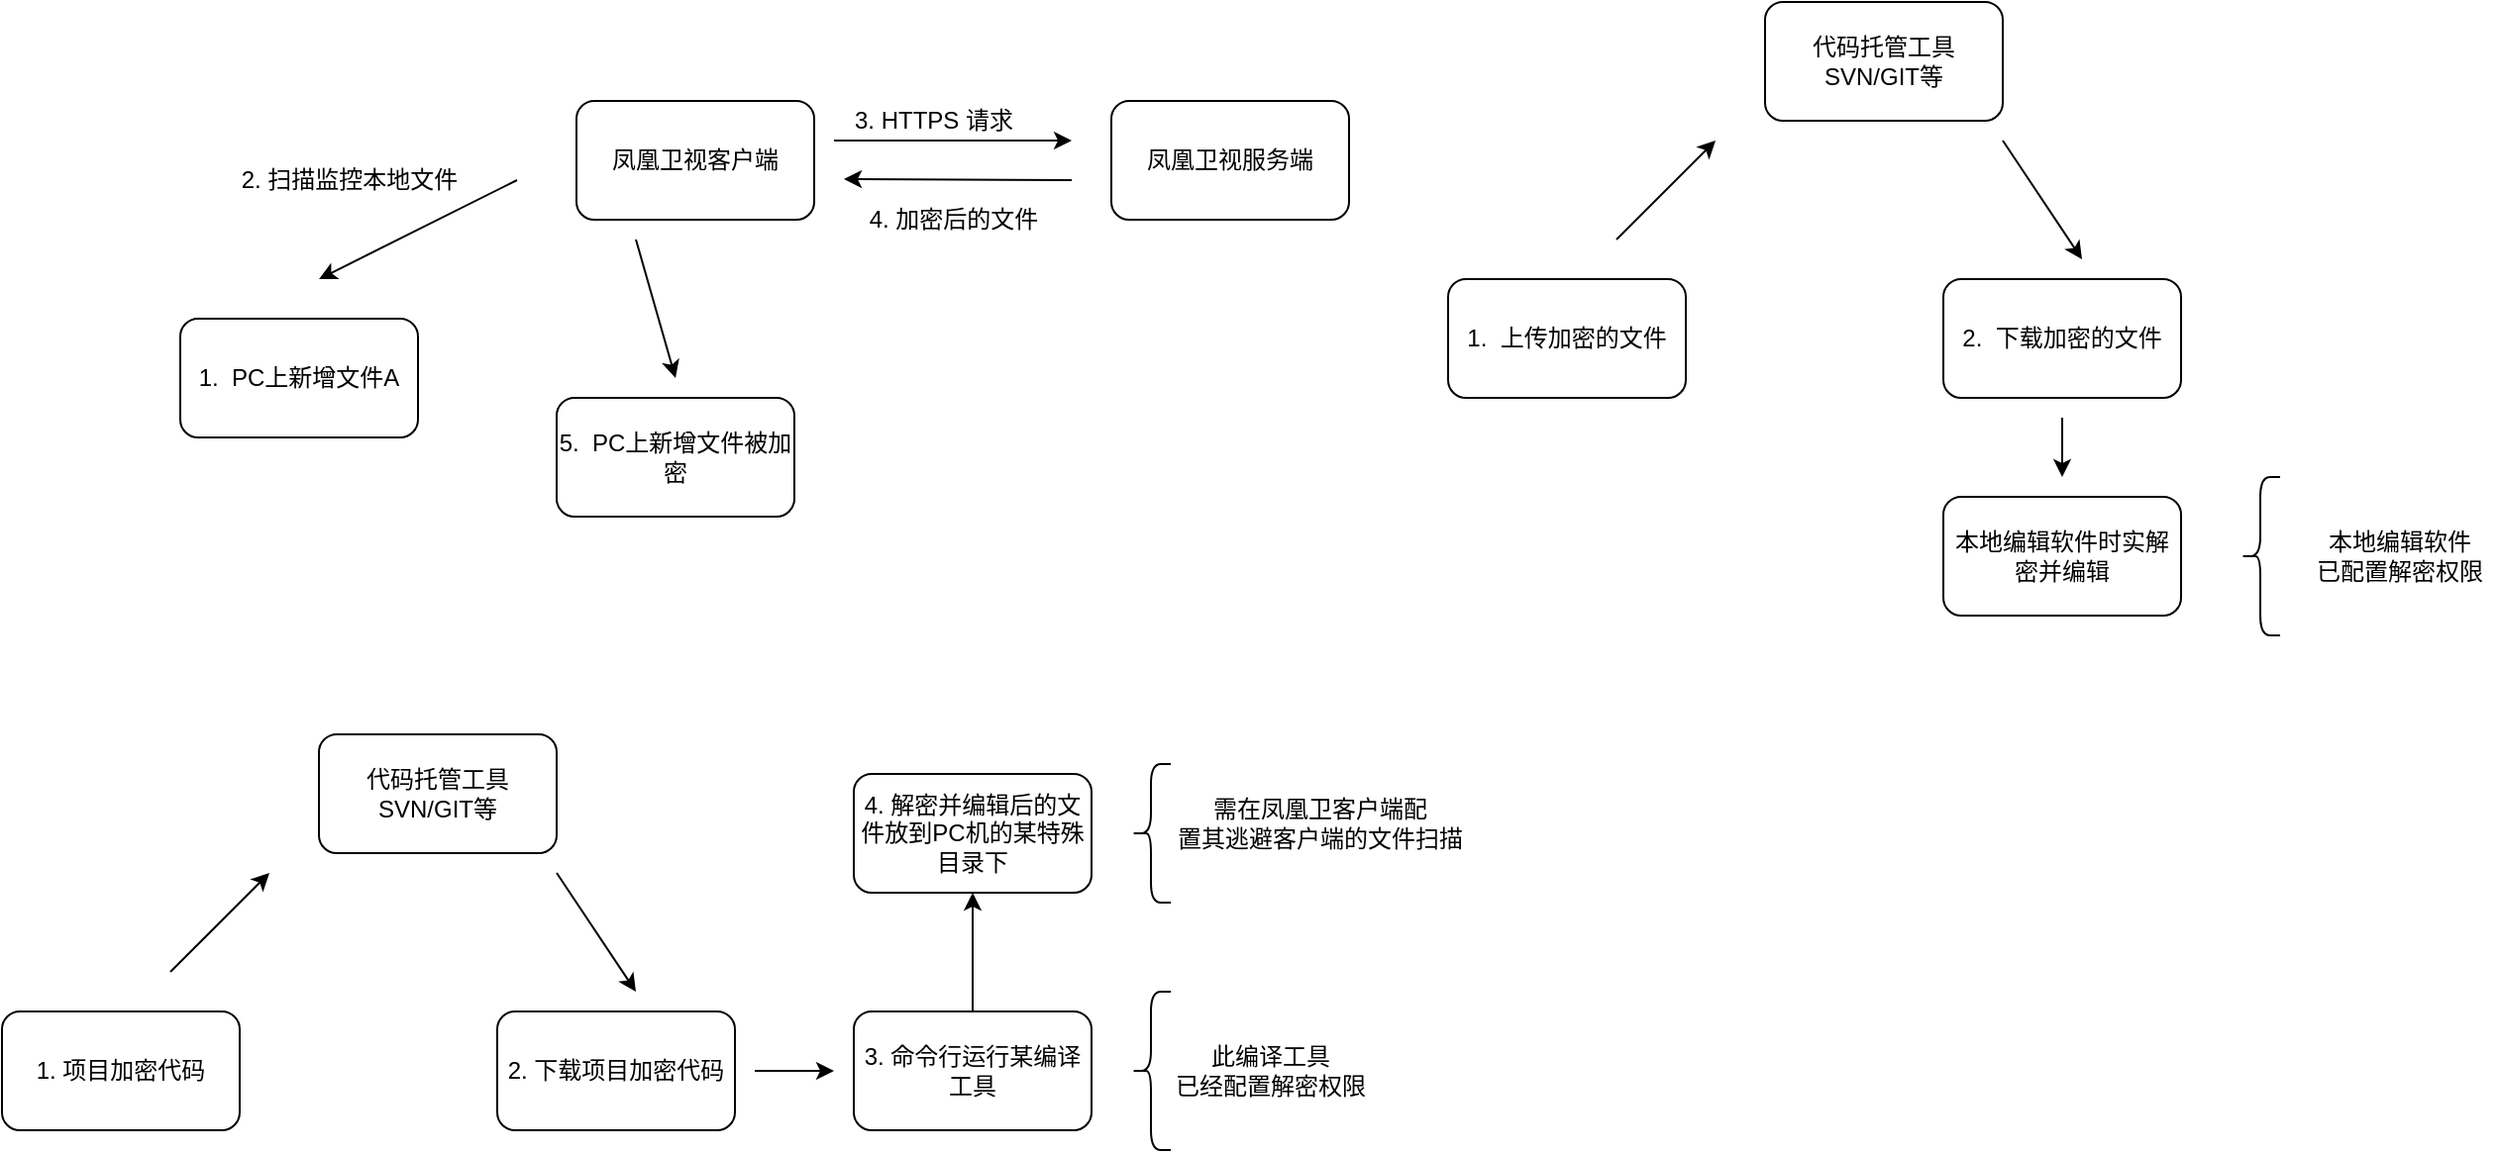 <mxfile version="12.4.2" type="github" pages="1">
  <diagram id="ay9v9nCHAeEU4v66ycQ9" name="Page-1">
    <mxGraphModel dx="1360" dy="802" grid="1" gridSize="10" guides="1" tooltips="1" connect="1" arrows="1" fold="1" page="1" pageScale="1" pageWidth="3300" pageHeight="4681" math="0" shadow="0">
      <root>
        <mxCell id="0"/>
        <mxCell id="1" parent="0"/>
        <mxCell id="7Gtm1h8T_FkD7gW4zYN4-1" value="1.&amp;nbsp; PC上新增文件A" style="rounded=1;whiteSpace=wrap;html=1;" vertex="1" parent="1">
          <mxGeometry x="160" y="200" width="120" height="60" as="geometry"/>
        </mxCell>
        <mxCell id="7Gtm1h8T_FkD7gW4zYN4-2" value="凤凰卫视客户端" style="rounded=1;whiteSpace=wrap;html=1;" vertex="1" parent="1">
          <mxGeometry x="360" y="90" width="120" height="60" as="geometry"/>
        </mxCell>
        <mxCell id="7Gtm1h8T_FkD7gW4zYN4-3" value="" style="endArrow=classic;html=1;" edge="1" parent="1">
          <mxGeometry width="50" height="50" relative="1" as="geometry">
            <mxPoint x="330" y="130" as="sourcePoint"/>
            <mxPoint x="230" y="180" as="targetPoint"/>
          </mxGeometry>
        </mxCell>
        <mxCell id="7Gtm1h8T_FkD7gW4zYN4-4" value="2.&amp;nbsp;扫描监控本地文件" style="text;html=1;align=center;verticalAlign=middle;resizable=0;points=[];;autosize=1;" vertex="1" parent="1">
          <mxGeometry x="185" y="120" width="120" height="20" as="geometry"/>
        </mxCell>
        <mxCell id="7Gtm1h8T_FkD7gW4zYN4-5" value="凤凰卫视服务端" style="rounded=1;whiteSpace=wrap;html=1;" vertex="1" parent="1">
          <mxGeometry x="630" y="90" width="120" height="60" as="geometry"/>
        </mxCell>
        <mxCell id="7Gtm1h8T_FkD7gW4zYN4-6" value="" style="endArrow=classic;html=1;" edge="1" parent="1">
          <mxGeometry width="50" height="50" relative="1" as="geometry">
            <mxPoint x="490" y="110" as="sourcePoint"/>
            <mxPoint x="610" y="110" as="targetPoint"/>
          </mxGeometry>
        </mxCell>
        <mxCell id="7Gtm1h8T_FkD7gW4zYN4-7" value="3. HTTPS&amp;nbsp;请求" style="text;html=1;align=center;verticalAlign=middle;resizable=0;points=[];;autosize=1;" vertex="1" parent="1">
          <mxGeometry x="490" y="90" width="100" height="20" as="geometry"/>
        </mxCell>
        <mxCell id="7Gtm1h8T_FkD7gW4zYN4-8" value="" style="endArrow=classic;html=1;" edge="1" parent="1">
          <mxGeometry width="50" height="50" relative="1" as="geometry">
            <mxPoint x="610" y="130" as="sourcePoint"/>
            <mxPoint x="495" y="129.5" as="targetPoint"/>
          </mxGeometry>
        </mxCell>
        <mxCell id="7Gtm1h8T_FkD7gW4zYN4-9" value="4.&amp;nbsp;加密后的文件" style="text;html=1;align=center;verticalAlign=middle;resizable=0;points=[];;autosize=1;" vertex="1" parent="1">
          <mxGeometry x="500" y="140" width="100" height="20" as="geometry"/>
        </mxCell>
        <mxCell id="7Gtm1h8T_FkD7gW4zYN4-10" value="" style="endArrow=classic;html=1;" edge="1" parent="1">
          <mxGeometry width="50" height="50" relative="1" as="geometry">
            <mxPoint x="390" y="160" as="sourcePoint"/>
            <mxPoint x="410" y="230" as="targetPoint"/>
          </mxGeometry>
        </mxCell>
        <mxCell id="7Gtm1h8T_FkD7gW4zYN4-11" value="5.&amp;nbsp; PC上新增文件被加密" style="rounded=1;whiteSpace=wrap;html=1;" vertex="1" parent="1">
          <mxGeometry x="350" y="240" width="120" height="60" as="geometry"/>
        </mxCell>
        <mxCell id="7Gtm1h8T_FkD7gW4zYN4-12" value="代码托管工具SVN/GIT等" style="rounded=1;whiteSpace=wrap;html=1;" vertex="1" parent="1">
          <mxGeometry x="960" y="40" width="120" height="60" as="geometry"/>
        </mxCell>
        <mxCell id="7Gtm1h8T_FkD7gW4zYN4-13" value="1.&amp;nbsp; 上传加密的文件" style="rounded=1;whiteSpace=wrap;html=1;" vertex="1" parent="1">
          <mxGeometry x="800" y="180" width="120" height="60" as="geometry"/>
        </mxCell>
        <mxCell id="7Gtm1h8T_FkD7gW4zYN4-14" value="" style="endArrow=classic;html=1;" edge="1" parent="1">
          <mxGeometry width="50" height="50" relative="1" as="geometry">
            <mxPoint x="885" y="160" as="sourcePoint"/>
            <mxPoint x="935" y="110" as="targetPoint"/>
          </mxGeometry>
        </mxCell>
        <mxCell id="7Gtm1h8T_FkD7gW4zYN4-15" value="2.&amp;nbsp; 下载加密的文件" style="rounded=1;whiteSpace=wrap;html=1;" vertex="1" parent="1">
          <mxGeometry x="1050" y="180" width="120" height="60" as="geometry"/>
        </mxCell>
        <mxCell id="7Gtm1h8T_FkD7gW4zYN4-16" value="" style="endArrow=classic;html=1;" edge="1" parent="1">
          <mxGeometry width="50" height="50" relative="1" as="geometry">
            <mxPoint x="1080" y="110" as="sourcePoint"/>
            <mxPoint x="1120" y="170" as="targetPoint"/>
          </mxGeometry>
        </mxCell>
        <mxCell id="7Gtm1h8T_FkD7gW4zYN4-17" value="本地编辑软件时实解密并编辑" style="rounded=1;whiteSpace=wrap;html=1;" vertex="1" parent="1">
          <mxGeometry x="1050" y="290" width="120" height="60" as="geometry"/>
        </mxCell>
        <mxCell id="7Gtm1h8T_FkD7gW4zYN4-19" value="" style="shape=curlyBracket;whiteSpace=wrap;html=1;rounded=1;" vertex="1" parent="1">
          <mxGeometry x="1200" y="280" width="20" height="80" as="geometry"/>
        </mxCell>
        <mxCell id="7Gtm1h8T_FkD7gW4zYN4-20" value="本地编辑软件&lt;br&gt;已配置解密权限" style="text;html=1;align=center;verticalAlign=middle;resizable=0;points=[];;autosize=1;" vertex="1" parent="1">
          <mxGeometry x="1230" y="305" width="100" height="30" as="geometry"/>
        </mxCell>
        <mxCell id="7Gtm1h8T_FkD7gW4zYN4-25" value="" style="endArrow=classic;html=1;" edge="1" parent="1">
          <mxGeometry width="50" height="50" relative="1" as="geometry">
            <mxPoint x="1110" y="250" as="sourcePoint"/>
            <mxPoint x="1110" y="280" as="targetPoint"/>
          </mxGeometry>
        </mxCell>
        <mxCell id="7Gtm1h8T_FkD7gW4zYN4-27" value="代码托管工具SVN/GIT等" style="rounded=1;whiteSpace=wrap;html=1;" vertex="1" parent="1">
          <mxGeometry x="230" y="410" width="120" height="60" as="geometry"/>
        </mxCell>
        <mxCell id="7Gtm1h8T_FkD7gW4zYN4-28" value="1. 项目加密代码" style="rounded=1;whiteSpace=wrap;html=1;" vertex="1" parent="1">
          <mxGeometry x="70" y="550" width="120" height="60" as="geometry"/>
        </mxCell>
        <mxCell id="7Gtm1h8T_FkD7gW4zYN4-29" value="" style="endArrow=classic;html=1;" edge="1" parent="1">
          <mxGeometry width="50" height="50" relative="1" as="geometry">
            <mxPoint x="155" y="530" as="sourcePoint"/>
            <mxPoint x="205" y="480" as="targetPoint"/>
          </mxGeometry>
        </mxCell>
        <mxCell id="7Gtm1h8T_FkD7gW4zYN4-30" value="2. 下载项目加密代码" style="rounded=1;whiteSpace=wrap;html=1;" vertex="1" parent="1">
          <mxGeometry x="320" y="550" width="120" height="60" as="geometry"/>
        </mxCell>
        <mxCell id="7Gtm1h8T_FkD7gW4zYN4-31" value="" style="endArrow=classic;html=1;" edge="1" parent="1">
          <mxGeometry width="50" height="50" relative="1" as="geometry">
            <mxPoint x="350" y="480" as="sourcePoint"/>
            <mxPoint x="390" y="540" as="targetPoint"/>
          </mxGeometry>
        </mxCell>
        <mxCell id="7Gtm1h8T_FkD7gW4zYN4-32" value="3.&amp;nbsp;命令行运行某编译工具" style="rounded=1;whiteSpace=wrap;html=1;" vertex="1" parent="1">
          <mxGeometry x="500" y="550" width="120" height="60" as="geometry"/>
        </mxCell>
        <mxCell id="7Gtm1h8T_FkD7gW4zYN4-33" value="" style="shape=curlyBracket;whiteSpace=wrap;html=1;rounded=1;" vertex="1" parent="1">
          <mxGeometry x="640" y="540" width="20" height="80" as="geometry"/>
        </mxCell>
        <mxCell id="7Gtm1h8T_FkD7gW4zYN4-34" value="此编译工具&lt;br&gt;已经配置解密权限" style="text;html=1;align=center;verticalAlign=middle;resizable=0;points=[];;autosize=1;" vertex="1" parent="1">
          <mxGeometry x="655" y="565" width="110" height="30" as="geometry"/>
        </mxCell>
        <mxCell id="7Gtm1h8T_FkD7gW4zYN4-38" value="" style="endArrow=classic;html=1;" edge="1" parent="1">
          <mxGeometry width="50" height="50" relative="1" as="geometry">
            <mxPoint x="450" y="580" as="sourcePoint"/>
            <mxPoint x="490" y="580" as="targetPoint"/>
          </mxGeometry>
        </mxCell>
        <mxCell id="7Gtm1h8T_FkD7gW4zYN4-39" value="4.&amp;nbsp;解密并编辑后的文件放到PC机的某特殊目录下" style="rounded=1;whiteSpace=wrap;html=1;" vertex="1" parent="1">
          <mxGeometry x="500" y="430" width="120" height="60" as="geometry"/>
        </mxCell>
        <mxCell id="7Gtm1h8T_FkD7gW4zYN4-40" value="" style="endArrow=classic;html=1;exitX=0.5;exitY=0;exitDx=0;exitDy=0;entryX=0.5;entryY=1;entryDx=0;entryDy=0;" edge="1" parent="1" source="7Gtm1h8T_FkD7gW4zYN4-32" target="7Gtm1h8T_FkD7gW4zYN4-39">
          <mxGeometry width="50" height="50" relative="1" as="geometry">
            <mxPoint x="540" y="550" as="sourcePoint"/>
            <mxPoint x="590" y="500" as="targetPoint"/>
          </mxGeometry>
        </mxCell>
        <mxCell id="7Gtm1h8T_FkD7gW4zYN4-41" value="" style="shape=curlyBracket;whiteSpace=wrap;html=1;rounded=1;" vertex="1" parent="1">
          <mxGeometry x="640" y="425" width="20" height="70" as="geometry"/>
        </mxCell>
        <mxCell id="7Gtm1h8T_FkD7gW4zYN4-42" value="需在凤凰卫客户端配&lt;br&gt;置其逃避客户端的文件扫描" style="text;html=1;align=center;verticalAlign=middle;resizable=0;points=[];;autosize=1;" vertex="1" parent="1">
          <mxGeometry x="655" y="440" width="160" height="30" as="geometry"/>
        </mxCell>
      </root>
    </mxGraphModel>
  </diagram>
</mxfile>
